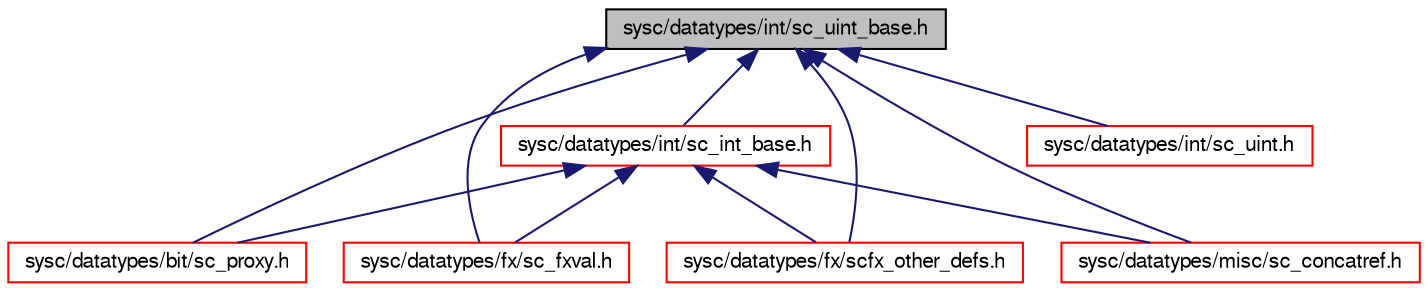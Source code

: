 digraph G
{
  edge [fontname="FreeSans",fontsize="10",labelfontname="FreeSans",labelfontsize="10"];
  node [fontname="FreeSans",fontsize="10",shape=record];
  Node1 [label="sysc/datatypes/int/sc_uint_base.h",height=0.2,width=0.4,color="black", fillcolor="grey75", style="filled" fontcolor="black"];
  Node1 -> Node2 [dir=back,color="midnightblue",fontsize="10",style="solid",fontname="FreeSans"];
  Node2 [label="sysc/datatypes/bit/sc_proxy.h",height=0.2,width=0.4,color="red", fillcolor="white", style="filled",URL="$a00304.html"];
  Node1 -> Node3 [dir=back,color="midnightblue",fontsize="10",style="solid",fontname="FreeSans"];
  Node3 [label="sysc/datatypes/fx/sc_fxval.h",height=0.2,width=0.4,color="red", fillcolor="white", style="filled",URL="$a00315.html"];
  Node1 -> Node4 [dir=back,color="midnightblue",fontsize="10",style="solid",fontname="FreeSans"];
  Node4 [label="sysc/datatypes/fx/scfx_other_defs.h",height=0.2,width=0.4,color="red", fillcolor="white", style="filled",URL="$a00321.html"];
  Node1 -> Node5 [dir=back,color="midnightblue",fontsize="10",style="solid",fontname="FreeSans"];
  Node5 [label="sysc/datatypes/int/sc_int_base.h",height=0.2,width=0.4,color="red", fillcolor="white", style="filled",URL="$a00330.html"];
  Node5 -> Node2 [dir=back,color="midnightblue",fontsize="10",style="solid",fontname="FreeSans"];
  Node5 -> Node3 [dir=back,color="midnightblue",fontsize="10",style="solid",fontname="FreeSans"];
  Node5 -> Node4 [dir=back,color="midnightblue",fontsize="10",style="solid",fontname="FreeSans"];
  Node5 -> Node6 [dir=back,color="midnightblue",fontsize="10",style="solid",fontname="FreeSans"];
  Node6 [label="sysc/datatypes/misc/sc_concatref.h",height=0.2,width=0.4,color="red", fillcolor="white", style="filled",URL="$a00340.html"];
  Node1 -> Node7 [dir=back,color="midnightblue",fontsize="10",style="solid",fontname="FreeSans"];
  Node7 [label="sysc/datatypes/int/sc_uint.h",height=0.2,width=0.4,color="red", fillcolor="white", style="filled",URL="$a00337.html"];
  Node1 -> Node6 [dir=back,color="midnightblue",fontsize="10",style="solid",fontname="FreeSans"];
}
